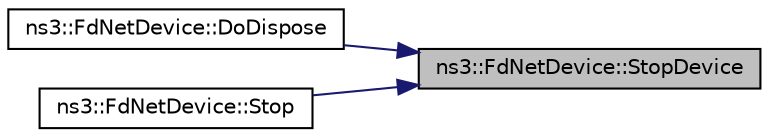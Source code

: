 digraph "ns3::FdNetDevice::StopDevice"
{
 // LATEX_PDF_SIZE
  edge [fontname="Helvetica",fontsize="10",labelfontname="Helvetica",labelfontsize="10"];
  node [fontname="Helvetica",fontsize="10",shape=record];
  rankdir="RL";
  Node1 [label="ns3::FdNetDevice::StopDevice",height=0.2,width=0.4,color="black", fillcolor="grey75", style="filled", fontcolor="black",tooltip="Tear down the device."];
  Node1 -> Node2 [dir="back",color="midnightblue",fontsize="10",style="solid",fontname="Helvetica"];
  Node2 [label="ns3::FdNetDevice::DoDispose",height=0.2,width=0.4,color="black", fillcolor="white", style="filled",URL="$classns3_1_1_fd_net_device.html#a2ae015e4bc1b4ef3a9f279b3c7dcf5b4",tooltip="Destructor implementation."];
  Node1 -> Node3 [dir="back",color="midnightblue",fontsize="10",style="solid",fontname="Helvetica"];
  Node3 [label="ns3::FdNetDevice::Stop",height=0.2,width=0.4,color="black", fillcolor="white", style="filled",URL="$classns3_1_1_fd_net_device.html#a6849d18a8f1ed78077207057dce6c7ca",tooltip="Set a stop time for the device."];
}
